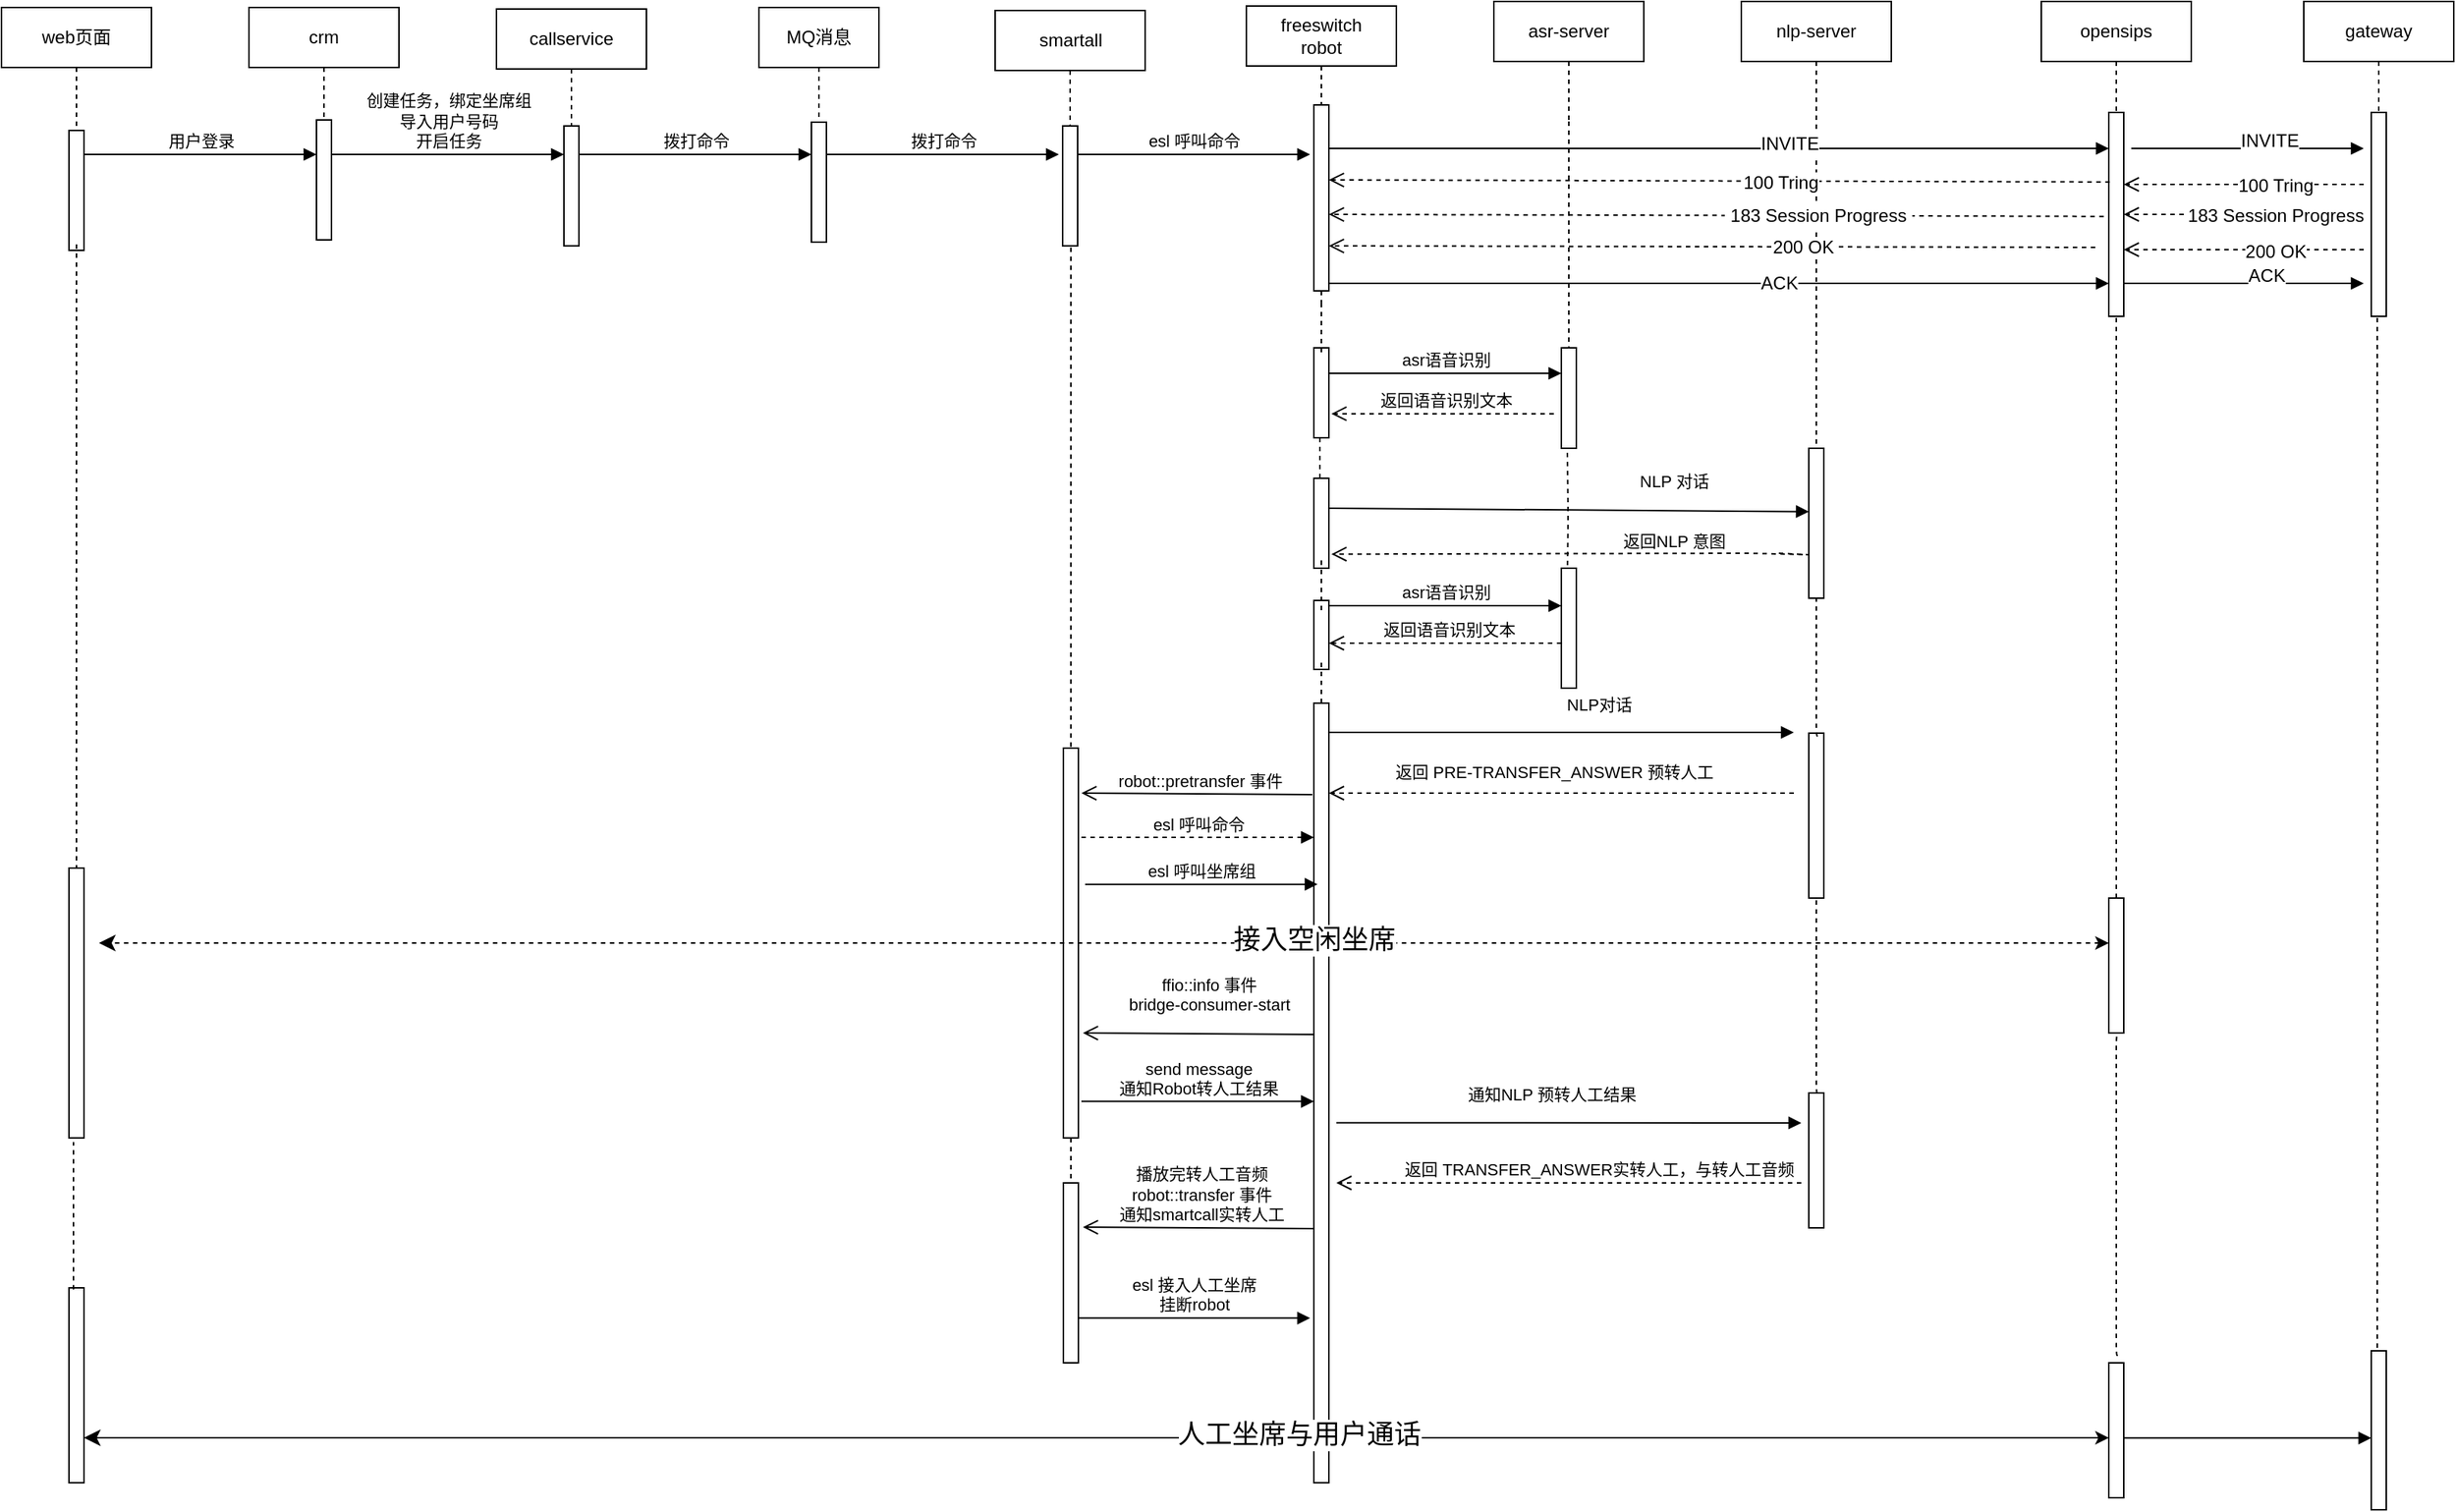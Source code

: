 <mxfile version="10.5.8" type="github"><diagram id="3mgoe-jNPa9EcW9ZpjK1" name="Page-1"><mxGraphModel dx="2095" dy="4619" grid="1" gridSize="10" guides="1" tooltips="1" connect="1" arrows="1" fold="1" page="0" pageScale="1" pageWidth="827" pageHeight="1169" background="none" math="0" shadow="0"><root><mxCell id="0"/><mxCell id="1" parent="0"/><mxCell id="B0qbbdO-0wWLb9-uWsGg-14" value="smartall" style="shape=umlLifeline;perimeter=lifelinePerimeter;whiteSpace=wrap;html=1;container=1;collapsible=0;recursiveResize=0;outlineConnect=0;" parent="1" vertex="1"><mxGeometry x="47.5" y="-3632" width="100" height="80" as="geometry"/></mxCell><mxCell id="B0qbbdO-0wWLb9-uWsGg-15" value="freeswitch&lt;br&gt;robot&lt;br&gt;" style="shape=umlLifeline;perimeter=lifelinePerimeter;whiteSpace=wrap;html=1;container=1;collapsible=0;recursiveResize=0;outlineConnect=0;" parent="1" vertex="1"><mxGeometry x="215" y="-3635" width="100" height="201" as="geometry"/></mxCell><mxCell id="B0qbbdO-0wWLb9-uWsGg-20" value="" style="html=1;points=[];perimeter=orthogonalPerimeter;" parent="B0qbbdO-0wWLb9-uWsGg-15" vertex="1"><mxGeometry x="45" y="66" width="10" height="124" as="geometry"/></mxCell><mxCell id="fr6vxEHx3baNWwD9M7RQ-111" style="edgeStyle=orthogonalEdgeStyle;rounded=0;jumpSize=6;orthogonalLoop=1;jettySize=auto;html=1;shadow=0;dashed=1;startArrow=none;startFill=0;endArrow=none;endFill=0;strokeWidth=1;" edge="1" parent="1" source="B0qbbdO-0wWLb9-uWsGg-16"><mxGeometry relative="1" as="geometry"><mxPoint x="430" y="-3400" as="targetPoint"/></mxGeometry></mxCell><mxCell id="B0qbbdO-0wWLb9-uWsGg-16" value="asr-server" style="shape=umlLifeline;perimeter=lifelinePerimeter;whiteSpace=wrap;html=1;container=1;collapsible=0;recursiveResize=0;outlineConnect=0;" parent="1" vertex="1"><mxGeometry x="380" y="-3638" width="100" height="80" as="geometry"/></mxCell><mxCell id="B0qbbdO-0wWLb9-uWsGg-17" value="callservice" style="shape=umlLifeline;perimeter=lifelinePerimeter;whiteSpace=wrap;html=1;container=1;collapsible=0;recursiveResize=0;outlineConnect=0;" parent="1" vertex="1"><mxGeometry x="-285" y="-3633" width="100" height="80" as="geometry"/></mxCell><mxCell id="B0qbbdO-0wWLb9-uWsGg-18" value="crm" style="shape=umlLifeline;perimeter=lifelinePerimeter;whiteSpace=wrap;html=1;container=1;collapsible=0;recursiveResize=0;outlineConnect=0;" parent="1" vertex="1"><mxGeometry x="-450" y="-3634" width="100" height="80" as="geometry"/></mxCell><mxCell id="B0qbbdO-0wWLb9-uWsGg-19" value="web页面" style="shape=umlLifeline;perimeter=lifelinePerimeter;whiteSpace=wrap;html=1;container=1;collapsible=0;recursiveResize=0;outlineConnect=0;" parent="1" vertex="1"><mxGeometry x="-615" y="-3634" width="100" height="80" as="geometry"/></mxCell><mxCell id="B0qbbdO-0wWLb9-uWsGg-21" value="" style="html=1;points=[];perimeter=orthogonalPerimeter;" parent="1" vertex="1"><mxGeometry x="425" y="-3407" width="10" height="67" as="geometry"/></mxCell><mxCell id="fr6vxEHx3baNWwD9M7RQ-88" style="edgeStyle=orthogonalEdgeStyle;rounded=0;jumpSize=6;orthogonalLoop=1;jettySize=auto;html=1;shadow=0;startArrow=block;startFill=1;endArrow=none;endFill=0;strokeWidth=1;dashed=1;exitX=1.017;exitY=0.908;exitDx=0;exitDy=0;exitPerimeter=0;" edge="1" parent="1" source="B0qbbdO-0wWLb9-uWsGg-22" target="fr6vxEHx3baNWwD9M7RQ-86"><mxGeometry relative="1" as="geometry"><mxPoint x="98" y="-3320" as="sourcePoint"/><Array as="points"><mxPoint x="98" y="-3482"/></Array></mxGeometry></mxCell><mxCell id="B0qbbdO-0wWLb9-uWsGg-22" value="" style="html=1;points=[];perimeter=orthogonalPerimeter;" parent="1" vertex="1"><mxGeometry x="92.5" y="-3555" width="10" height="80" as="geometry"/></mxCell><mxCell id="B0qbbdO-0wWLb9-uWsGg-23" value="" style="html=1;points=[];perimeter=orthogonalPerimeter;" parent="1" vertex="1"><mxGeometry x="-240" y="-3555" width="10" height="80" as="geometry"/></mxCell><mxCell id="B0qbbdO-0wWLb9-uWsGg-24" value="" style="html=1;points=[];perimeter=orthogonalPerimeter;" parent="1" vertex="1"><mxGeometry x="-405" y="-3559" width="10" height="80" as="geometry"/></mxCell><mxCell id="B0qbbdO-0wWLb9-uWsGg-25" value="" style="html=1;points=[];perimeter=orthogonalPerimeter;" parent="1" vertex="1"><mxGeometry x="-570" y="-3552" width="10" height="80" as="geometry"/></mxCell><mxCell id="fr6vxEHx3baNWwD9M7RQ-2" value="用户登录" style="html=1;verticalAlign=bottom;endArrow=block;" edge="1" parent="1"><mxGeometry width="80" relative="1" as="geometry"><mxPoint x="-560" y="-3536" as="sourcePoint"/><mxPoint x="-405" y="-3536" as="targetPoint"/></mxGeometry></mxCell><mxCell id="fr6vxEHx3baNWwD9M7RQ-11" value="MQ消息" style="shape=umlLifeline;perimeter=lifelinePerimeter;whiteSpace=wrap;html=1;container=1;collapsible=0;recursiveResize=0;outlineConnect=0;" vertex="1" parent="1"><mxGeometry x="-110" y="-3634" width="80" height="80" as="geometry"/></mxCell><mxCell id="fr6vxEHx3baNWwD9M7RQ-12" value="" style="html=1;points=[];perimeter=orthogonalPerimeter;" vertex="1" parent="1"><mxGeometry x="-75" y="-3557.5" width="10" height="80" as="geometry"/></mxCell><mxCell id="fr6vxEHx3baNWwD9M7RQ-17" value="创建任务，绑定坐席组&lt;br&gt;导入用户号码&lt;br&gt;开启任务&lt;br&gt;" style="html=1;verticalAlign=bottom;endArrow=block;" edge="1" parent="1"><mxGeometry width="80" relative="1" as="geometry"><mxPoint x="-395" y="-3536" as="sourcePoint"/><mxPoint x="-240" y="-3536" as="targetPoint"/></mxGeometry></mxCell><mxCell id="fr6vxEHx3baNWwD9M7RQ-18" value="拨打命令" style="html=1;verticalAlign=bottom;endArrow=block;" edge="1" parent="1"><mxGeometry width="80" relative="1" as="geometry"><mxPoint x="-230" y="-3536" as="sourcePoint"/><mxPoint x="-75" y="-3536" as="targetPoint"/></mxGeometry></mxCell><mxCell id="fr6vxEHx3baNWwD9M7RQ-20" value="esl 呼叫命令" style="html=1;verticalAlign=bottom;endArrow=block;" edge="1" parent="1"><mxGeometry width="80" relative="1" as="geometry"><mxPoint x="102.5" y="-3536" as="sourcePoint"/><mxPoint x="257.5" y="-3536" as="targetPoint"/></mxGeometry></mxCell><mxCell id="fr6vxEHx3baNWwD9M7RQ-28" value="拨打命令" style="html=1;verticalAlign=bottom;endArrow=block;" edge="1" parent="1"><mxGeometry width="80" relative="1" as="geometry"><mxPoint x="-65" y="-3536" as="sourcePoint"/><mxPoint x="90" y="-3536" as="targetPoint"/></mxGeometry></mxCell><mxCell id="fr6vxEHx3baNWwD9M7RQ-31" value="nlp-server" style="shape=umlLifeline;perimeter=lifelinePerimeter;whiteSpace=wrap;html=1;container=1;collapsible=0;recursiveResize=0;outlineConnect=0;" vertex="1" parent="1"><mxGeometry x="545" y="-3638" width="100" height="298" as="geometry"/></mxCell><mxCell id="fr6vxEHx3baNWwD9M7RQ-32" value="" style="html=1;points=[];perimeter=orthogonalPerimeter;" vertex="1" parent="1"><mxGeometry x="590" y="-3340" width="10" height="100" as="geometry"/></mxCell><mxCell id="fr6vxEHx3baNWwD9M7RQ-36" value="asr语音识别" style="html=1;verticalAlign=bottom;endArrow=block;" edge="1" parent="1"><mxGeometry width="80" relative="1" as="geometry"><mxPoint x="270" y="-3390" as="sourcePoint"/><mxPoint x="425" y="-3390" as="targetPoint"/></mxGeometry></mxCell><mxCell id="fr6vxEHx3baNWwD9M7RQ-38" value="返回语音识别文本" style="html=1;verticalAlign=bottom;endArrow=open;dashed=1;endSize=8;rounded=0;entryX=1.167;entryY=0.733;entryDx=0;entryDy=0;entryPerimeter=0;" edge="1" parent="1" target="fr6vxEHx3baNWwD9M7RQ-112"><mxGeometry x="-0.026" relative="1" as="geometry"><mxPoint x="420" y="-3363" as="sourcePoint"/><mxPoint x="280" y="-3354" as="targetPoint"/><mxPoint as="offset"/></mxGeometry></mxCell><mxCell id="fr6vxEHx3baNWwD9M7RQ-68" value="asr语音识别" style="html=1;verticalAlign=bottom;endArrow=block;" edge="1" parent="1"><mxGeometry width="80" relative="1" as="geometry"><mxPoint x="270" y="-3235" as="sourcePoint"/><mxPoint x="425" y="-3235" as="targetPoint"/></mxGeometry></mxCell><mxCell id="fr6vxEHx3baNWwD9M7RQ-69" value="返回语音识别文本" style="html=1;verticalAlign=bottom;endArrow=open;dashed=1;endSize=8;rounded=0;" edge="1" parent="1"><mxGeometry x="-0.026" relative="1" as="geometry"><mxPoint x="425" y="-3210" as="sourcePoint"/><mxPoint x="270" y="-3210" as="targetPoint"/><mxPoint as="offset"/></mxGeometry></mxCell><mxCell id="fr6vxEHx3baNWwD9M7RQ-70" value="NLP 对话" style="html=1;verticalAlign=bottom;endArrow=block;entryX=0;entryY=0.423;entryDx=0;entryDy=0;entryPerimeter=0;" edge="1" parent="1" target="fr6vxEHx3baNWwD9M7RQ-32"><mxGeometry x="0.437" y="11" width="80" relative="1" as="geometry"><mxPoint x="270" y="-3300" as="sourcePoint"/><mxPoint x="580" y="-3298" as="targetPoint"/><mxPoint as="offset"/></mxGeometry></mxCell><mxCell id="fr6vxEHx3baNWwD9M7RQ-71" value="返回NLP 意图" style="html=1;verticalAlign=bottom;endArrow=open;endSize=8;rounded=0;dashed=1;entryX=1.167;entryY=0.844;entryDx=0;entryDy=0;entryPerimeter=0;" edge="1" parent="1" target="fr6vxEHx3baNWwD9M7RQ-93"><mxGeometry x="-0.349" y="1" relative="1" as="geometry"><mxPoint x="570" y="-3270" as="sourcePoint"/><mxPoint x="280" y="-3270" as="targetPoint"/><Array as="points"><mxPoint x="590" y="-3269"/><mxPoint x="550" y="-3270"/></Array><mxPoint as="offset"/></mxGeometry></mxCell><mxCell id="fr6vxEHx3baNWwD9M7RQ-79" value="" style="edgeStyle=orthogonalEdgeStyle;rounded=1;jumpSize=6;orthogonalLoop=1;jettySize=auto;html=1;shadow=0;dashed=1;startArrow=none;startFill=0;endArrow=none;endFill=0;strokeWidth=1;entryX=0.4;entryY=1.013;entryDx=0;entryDy=0;entryPerimeter=0;" edge="1" parent="1" target="B0qbbdO-0wWLb9-uWsGg-21"><mxGeometry relative="1" as="geometry"><mxPoint x="429" y="-3250" as="sourcePoint"/><mxPoint x="430" y="-3310" as="targetPoint"/></mxGeometry></mxCell><mxCell id="fr6vxEHx3baNWwD9M7RQ-76" value="" style="html=1;points=[];perimeter=orthogonalPerimeter;" vertex="1" parent="1"><mxGeometry x="425" y="-3260" width="10" height="80" as="geometry"/></mxCell><mxCell id="fr6vxEHx3baNWwD9M7RQ-81" value="NLP对话" style="html=1;verticalAlign=bottom;endArrow=block;" edge="1" parent="1"><mxGeometry x="0.161" y="10" width="80" relative="1" as="geometry"><mxPoint x="270" y="-3150.5" as="sourcePoint"/><mxPoint x="580" y="-3150.5" as="targetPoint"/><mxPoint as="offset"/></mxGeometry></mxCell><mxCell id="fr6vxEHx3baNWwD9M7RQ-86" value="" style="html=1;points=[];perimeter=orthogonalPerimeter;" vertex="1" parent="1"><mxGeometry x="93" y="-3140" width="10" height="260" as="geometry"/></mxCell><mxCell id="fr6vxEHx3baNWwD9M7RQ-89" value="robot::pretransfer 事件" style="html=1;verticalAlign=bottom;endArrow=open;endSize=8;rounded=0;entryX=1.3;entryY=0.69;entryDx=0;entryDy=0;entryPerimeter=0;" edge="1" parent="1"><mxGeometry x="-0.026" relative="1" as="geometry"><mxPoint x="259" y="-3109" as="sourcePoint"/><mxPoint x="105" y="-3110" as="targetPoint"/><mxPoint as="offset"/></mxGeometry></mxCell><mxCell id="fr6vxEHx3baNWwD9M7RQ-90" value="esl 呼叫命令" style="html=1;verticalAlign=bottom;endArrow=block;dashed=1;" edge="1" parent="1"><mxGeometry width="80" relative="1" as="geometry"><mxPoint x="105" y="-3080.5" as="sourcePoint"/><mxPoint x="260" y="-3080.5" as="targetPoint"/></mxGeometry></mxCell><mxCell id="fr6vxEHx3baNWwD9M7RQ-93" value="" style="html=1;points=[];perimeter=orthogonalPerimeter;" vertex="1" parent="1"><mxGeometry x="260" y="-3320" width="10" height="60" as="geometry"/></mxCell><mxCell id="fr6vxEHx3baNWwD9M7RQ-95" value="" style="edgeStyle=orthogonalEdgeStyle;rounded=1;jumpSize=6;orthogonalLoop=1;jettySize=auto;html=1;shadow=0;dashed=1;startArrow=none;startFill=0;endArrow=none;endFill=0;strokeWidth=1;" edge="1" parent="1"><mxGeometry relative="1" as="geometry"><mxPoint x="264" y="-3320" as="sourcePoint"/><mxPoint x="264" y="-3347" as="targetPoint"/></mxGeometry></mxCell><mxCell id="fr6vxEHx3baNWwD9M7RQ-96" value="" style="html=1;points=[];perimeter=orthogonalPerimeter;" vertex="1" parent="1"><mxGeometry x="260" y="-3238.5" width="10" height="46" as="geometry"/></mxCell><mxCell id="fr6vxEHx3baNWwD9M7RQ-99" value="" style="edgeStyle=orthogonalEdgeStyle;rounded=1;jumpSize=6;orthogonalLoop=1;jettySize=auto;html=1;shadow=0;dashed=1;startArrow=none;startFill=0;endArrow=none;endFill=0;strokeWidth=1;" edge="1" parent="1"><mxGeometry relative="1" as="geometry"><mxPoint x="265" y="-3232" as="sourcePoint"/><mxPoint x="265" y="-3260" as="targetPoint"/><Array as="points"><mxPoint x="265" y="-3270"/><mxPoint x="265" y="-3270"/></Array></mxGeometry></mxCell><mxCell id="fr6vxEHx3baNWwD9M7RQ-100" value="" style="html=1;points=[];perimeter=orthogonalPerimeter;" vertex="1" parent="1"><mxGeometry x="260" y="-3170" width="10" height="520" as="geometry"/></mxCell><mxCell id="fr6vxEHx3baNWwD9M7RQ-102" value="" style="edgeStyle=orthogonalEdgeStyle;rounded=1;jumpSize=6;orthogonalLoop=1;jettySize=auto;html=1;shadow=0;dashed=1;startArrow=none;startFill=0;endArrow=none;endFill=0;strokeWidth=1;" edge="1" parent="1" source="fr6vxEHx3baNWwD9M7RQ-100"><mxGeometry relative="1" as="geometry"><mxPoint x="265" y="-3169" as="sourcePoint"/><mxPoint x="265" y="-3197" as="targetPoint"/></mxGeometry></mxCell><mxCell id="fr6vxEHx3baNWwD9M7RQ-103" value="返回 PRE-TRANSFER_ANSWER 预转人工&lt;br&gt;" style="html=1;verticalAlign=bottom;endArrow=open;endSize=8;rounded=0;dashed=1;" edge="1" parent="1"><mxGeometry x="0.032" y="-5" relative="1" as="geometry"><mxPoint x="580" y="-3110" as="sourcePoint"/><mxPoint x="270" y="-3110" as="targetPoint"/><mxPoint as="offset"/></mxGeometry></mxCell><mxCell id="fr6vxEHx3baNWwD9M7RQ-105" value="" style="html=1;points=[];perimeter=orthogonalPerimeter;" vertex="1" parent="1"><mxGeometry x="-570" y="-3060" width="10" height="180" as="geometry"/></mxCell><mxCell id="fr6vxEHx3baNWwD9M7RQ-107" style="edgeStyle=orthogonalEdgeStyle;rounded=0;jumpSize=6;orthogonalLoop=1;jettySize=auto;html=1;shadow=0;startArrow=none;startFill=0;endArrow=none;endFill=0;strokeWidth=1;dashed=1;exitX=0.5;exitY=0.95;exitDx=0;exitDy=0;exitPerimeter=0;" edge="1" parent="1" source="B0qbbdO-0wWLb9-uWsGg-25" target="fr6vxEHx3baNWwD9M7RQ-105"><mxGeometry relative="1" as="geometry"><mxPoint x="-565" y="-3267.5" as="sourcePoint"/><mxPoint x="-565" y="-3107.5" as="targetPoint"/><Array as="points"/></mxGeometry></mxCell><mxCell id="fr6vxEHx3baNWwD9M7RQ-108" value="esl 呼叫坐席组" style="html=1;verticalAlign=bottom;endArrow=block;" edge="1" parent="1"><mxGeometry width="80" relative="1" as="geometry"><mxPoint x="107.5" y="-3049.167" as="sourcePoint"/><mxPoint x="262.5" y="-3049.167" as="targetPoint"/></mxGeometry></mxCell><mxCell id="fr6vxEHx3baNWwD9M7RQ-109" value="opensips" style="shape=umlLifeline;perimeter=lifelinePerimeter;whiteSpace=wrap;html=1;container=1;collapsible=0;recursiveResize=0;outlineConnect=0;" vertex="1" parent="1"><mxGeometry x="745" y="-3638" width="100" height="210" as="geometry"/></mxCell><mxCell id="fr6vxEHx3baNWwD9M7RQ-110" value="" style="html=1;points=[];perimeter=orthogonalPerimeter;" vertex="1" parent="fr6vxEHx3baNWwD9M7RQ-109"><mxGeometry x="45" y="74" width="10" height="136" as="geometry"/></mxCell><mxCell id="fr6vxEHx3baNWwD9M7RQ-112" value="" style="html=1;points=[];perimeter=orthogonalPerimeter;" vertex="1" parent="1"><mxGeometry x="260" y="-3407" width="10" height="60" as="geometry"/></mxCell><mxCell id="fr6vxEHx3baNWwD9M7RQ-113" value="" style="html=1;verticalAlign=bottom;endArrow=block;" edge="1" parent="1"><mxGeometry x="0.038" y="10" width="80" relative="1" as="geometry"><mxPoint x="270" y="-3540" as="sourcePoint"/><mxPoint x="790" y="-3540" as="targetPoint"/><mxPoint as="offset"/></mxGeometry></mxCell><mxCell id="fr6vxEHx3baNWwD9M7RQ-122" value="INVITE" style="text;html=1;resizable=0;points=[];align=center;verticalAlign=middle;labelBackgroundColor=#ffffff;" vertex="1" connectable="0" parent="fr6vxEHx3baNWwD9M7RQ-113"><mxGeometry x="0.179" y="3" relative="1" as="geometry"><mxPoint as="offset"/></mxGeometry></mxCell><mxCell id="fr6vxEHx3baNWwD9M7RQ-116" value="" style="html=1;verticalAlign=bottom;endArrow=open;dashed=1;endSize=8;rounded=0;exitX=0.067;exitY=0.341;exitDx=0;exitDy=0;exitPerimeter=0;" edge="1" parent="1" source="fr6vxEHx3baNWwD9M7RQ-110"><mxGeometry x="-0.026" relative="1" as="geometry"><mxPoint x="780" y="-3519" as="sourcePoint"/><mxPoint x="270" y="-3519" as="targetPoint"/><mxPoint as="offset"/></mxGeometry></mxCell><mxCell id="fr6vxEHx3baNWwD9M7RQ-123" value="100 Tring" style="text;html=1;resizable=0;points=[];align=center;verticalAlign=middle;labelBackgroundColor=#ffffff;" vertex="1" connectable="0" parent="fr6vxEHx3baNWwD9M7RQ-116"><mxGeometry x="-0.659" y="1" relative="1" as="geometry"><mxPoint x="-131" as="offset"/></mxGeometry></mxCell><mxCell id="fr6vxEHx3baNWwD9M7RQ-118" value="" style="html=1;verticalAlign=bottom;endArrow=open;dashed=1;endSize=8;rounded=0;exitX=-0.333;exitY=0.51;exitDx=0;exitDy=0;exitPerimeter=0;" edge="1" parent="1" source="fr6vxEHx3baNWwD9M7RQ-110"><mxGeometry x="-0.026" relative="1" as="geometry"><mxPoint x="781" y="-3495.5" as="sourcePoint"/><mxPoint x="270" y="-3496" as="targetPoint"/><mxPoint as="offset"/></mxGeometry></mxCell><mxCell id="fr6vxEHx3baNWwD9M7RQ-125" value="&amp;nbsp;183 Session Progress&amp;nbsp;" style="text;html=1;resizable=0;points=[];align=center;verticalAlign=middle;labelBackgroundColor=#ffffff;" vertex="1" connectable="0" parent="fr6vxEHx3baNWwD9M7RQ-118"><mxGeometry x="-0.425" y="1" relative="1" as="geometry"><mxPoint x="-42" y="-1" as="offset"/></mxGeometry></mxCell><mxCell id="fr6vxEHx3baNWwD9M7RQ-119" value="" style="html=1;verticalAlign=bottom;endArrow=open;dashed=1;endSize=8;rounded=0;exitX=-0.367;exitY=0.503;exitDx=0;exitDy=0;exitPerimeter=0;" edge="1" parent="1"><mxGeometry x="-0.026" relative="1" as="geometry"><mxPoint x="781" y="-3474" as="sourcePoint"/><mxPoint x="270" y="-3475" as="targetPoint"/><mxPoint as="offset"/></mxGeometry></mxCell><mxCell id="fr6vxEHx3baNWwD9M7RQ-126" value="200 OK" style="text;html=1;resizable=0;points=[];align=center;verticalAlign=middle;labelBackgroundColor=#ffffff;" vertex="1" connectable="0" parent="fr6vxEHx3baNWwD9M7RQ-119"><mxGeometry x="-0.545" y="1" relative="1" as="geometry"><mxPoint x="-79" y="-1.5" as="offset"/></mxGeometry></mxCell><mxCell id="fr6vxEHx3baNWwD9M7RQ-120" value="" style="html=1;verticalAlign=bottom;endArrow=block;" edge="1" parent="1"><mxGeometry x="0.115" y="10" width="80" relative="1" as="geometry"><mxPoint x="270" y="-3450" as="sourcePoint"/><mxPoint x="790" y="-3450" as="targetPoint"/><mxPoint as="offset"/></mxGeometry></mxCell><mxCell id="fr6vxEHx3baNWwD9M7RQ-127" value="ACK" style="text;html=1;resizable=0;points=[];align=center;verticalAlign=middle;labelBackgroundColor=#ffffff;" vertex="1" connectable="0" parent="fr6vxEHx3baNWwD9M7RQ-120"><mxGeometry x="0.518" y="-1" relative="1" as="geometry"><mxPoint x="-95" y="-1" as="offset"/></mxGeometry></mxCell><mxCell id="fr6vxEHx3baNWwD9M7RQ-131" value="" style="edgeStyle=orthogonalEdgeStyle;rounded=1;jumpSize=6;orthogonalLoop=1;jettySize=auto;html=1;shadow=0;dashed=1;startArrow=none;startFill=0;endArrow=none;endFill=0;strokeWidth=1;" edge="1" parent="1"><mxGeometry relative="1" as="geometry"><mxPoint x="265" y="-3404" as="sourcePoint"/><mxPoint x="265" y="-3438" as="targetPoint"/></mxGeometry></mxCell><mxCell id="fr6vxEHx3baNWwD9M7RQ-134" value="" style="html=1;points=[];perimeter=orthogonalPerimeter;" vertex="1" parent="1"><mxGeometry x="590" y="-3150" width="10" height="110" as="geometry"/></mxCell><mxCell id="fr6vxEHx3baNWwD9M7RQ-137" value="" style="edgeStyle=orthogonalEdgeStyle;rounded=1;jumpSize=6;orthogonalLoop=1;jettySize=auto;html=1;shadow=0;dashed=1;startArrow=none;startFill=0;endArrow=none;endFill=0;strokeWidth=1;exitX=0.6;exitY=0.017;exitDx=0;exitDy=0;exitPerimeter=0;" edge="1" parent="1" source="fr6vxEHx3baNWwD9M7RQ-134" target="fr6vxEHx3baNWwD9M7RQ-32"><mxGeometry relative="1" as="geometry"><mxPoint x="594" y="-3180" as="sourcePoint"/><mxPoint x="594" y="-3218.5" as="targetPoint"/><Array as="points"><mxPoint x="595" y="-3148"/></Array></mxGeometry></mxCell><mxCell id="fr6vxEHx3baNWwD9M7RQ-149" value="" style="html=1;points=[];perimeter=orthogonalPerimeter;" vertex="1" parent="1"><mxGeometry x="790" y="-3040" width="10" height="90" as="geometry"/></mxCell><mxCell id="fr6vxEHx3baNWwD9M7RQ-153" value="" style="edgeStyle=orthogonalEdgeStyle;rounded=0;jumpSize=6;orthogonalLoop=1;jettySize=auto;html=1;shadow=0;dashed=1;startArrow=none;startFill=0;endArrow=none;endFill=0;strokeWidth=1;" edge="1" parent="1" source="fr6vxEHx3baNWwD9M7RQ-149"><mxGeometry relative="1" as="geometry"><mxPoint x="795" y="-3108" as="sourcePoint"/><mxPoint x="795" y="-3428" as="targetPoint"/><Array as="points"/></mxGeometry></mxCell><mxCell id="fr6vxEHx3baNWwD9M7RQ-158" value="" style="html=1;verticalAlign=bottom;endArrow=classic;endSize=8;rounded=0;dashed=1;endFill=1;startArrow=classic;startFill=1;" edge="1" parent="1"><mxGeometry x="-0.651" y="-5" relative="1" as="geometry"><mxPoint x="790" y="-3010" as="sourcePoint"/><mxPoint x="-550" y="-3010" as="targetPoint"/><Array as="points"><mxPoint x="390" y="-3010"/><mxPoint x="-550" y="-3010"/></Array><mxPoint as="offset"/></mxGeometry></mxCell><mxCell id="fr6vxEHx3baNWwD9M7RQ-164" value="&lt;font style=&quot;font-size: 18px&quot;&gt;接入空闲坐席&lt;/font&gt;" style="text;html=1;resizable=0;points=[];align=center;verticalAlign=middle;labelBackgroundColor=#ffffff;" vertex="1" connectable="0" parent="fr6vxEHx3baNWwD9M7RQ-158"><mxGeometry x="1" y="810" relative="1" as="geometry"><mxPoint x="810" y="-2" as="offset"/></mxGeometry></mxCell><mxCell id="fr6vxEHx3baNWwD9M7RQ-165" value="ffio::info 事件&lt;br&gt;bridge-consumer-start&lt;br&gt;" style="html=1;verticalAlign=bottom;endArrow=open;endSize=8;rounded=0;entryX=1.3;entryY=0.69;entryDx=0;entryDy=0;entryPerimeter=0;" edge="1" parent="1"><mxGeometry x="-0.09" y="-11" relative="1" as="geometry"><mxPoint x="260" y="-2949" as="sourcePoint"/><mxPoint x="106" y="-2950" as="targetPoint"/><mxPoint as="offset"/></mxGeometry></mxCell><mxCell id="fr6vxEHx3baNWwD9M7RQ-166" value="send message&lt;br&gt;通知Robot转人工结果&lt;br&gt;" style="html=1;verticalAlign=bottom;endArrow=block;" edge="1" parent="1"><mxGeometry width="80" relative="1" as="geometry"><mxPoint x="105" y="-2904.333" as="sourcePoint"/><mxPoint x="260" y="-2904.333" as="targetPoint"/></mxGeometry></mxCell><mxCell id="fr6vxEHx3baNWwD9M7RQ-170" value="" style="html=1;points=[];perimeter=orthogonalPerimeter;" vertex="1" parent="1"><mxGeometry x="590" y="-2910" width="10" height="90" as="geometry"/></mxCell><mxCell id="fr6vxEHx3baNWwD9M7RQ-172" value="" style="edgeStyle=orthogonalEdgeStyle;rounded=1;jumpSize=6;orthogonalLoop=1;jettySize=auto;html=1;shadow=0;dashed=1;startArrow=none;startFill=0;endArrow=none;endFill=0;strokeWidth=1;exitX=0.6;exitY=0.017;exitDx=0;exitDy=0;exitPerimeter=0;" edge="1" parent="1" target="fr6vxEHx3baNWwD9M7RQ-134"><mxGeometry relative="1" as="geometry"><mxPoint x="596" y="-2910" as="sourcePoint"/><mxPoint x="595" y="-3002" as="targetPoint"/><Array as="points"><mxPoint x="595" y="-2910"/></Array></mxGeometry></mxCell><mxCell id="fr6vxEHx3baNWwD9M7RQ-173" value="通知NLP 预转人工结果&amp;nbsp;" style="html=1;verticalAlign=bottom;endArrow=block;" edge="1" parent="1"><mxGeometry x="-0.065" y="10" width="80" relative="1" as="geometry"><mxPoint x="275" y="-2890.167" as="sourcePoint"/><mxPoint x="585" y="-2890" as="targetPoint"/><mxPoint as="offset"/></mxGeometry></mxCell><mxCell id="fr6vxEHx3baNWwD9M7RQ-174" value="&lt;span&gt;返回 TRANSFER_ANSWER实转人工，与转人工音频&lt;br&gt;&lt;/span&gt;" style="html=1;verticalAlign=bottom;endArrow=open;endSize=8;rounded=0;dashed=1;" edge="1" parent="1"><mxGeometry x="-0.129" relative="1" as="geometry"><mxPoint x="585" y="-2850" as="sourcePoint"/><mxPoint x="275" y="-2850" as="targetPoint"/><mxPoint as="offset"/></mxGeometry></mxCell><mxCell id="fr6vxEHx3baNWwD9M7RQ-179" value="播放完转人工音频&lt;br&gt;robot::transfer 事件&lt;br&gt;通知smartcall实转人工&lt;br&gt;" style="html=1;verticalAlign=bottom;endArrow=open;endSize=8;rounded=0;entryX=1.3;entryY=0.69;entryDx=0;entryDy=0;entryPerimeter=0;" edge="1" parent="1"><mxGeometry x="-0.026" relative="1" as="geometry"><mxPoint x="260" y="-2819.5" as="sourcePoint"/><mxPoint x="106" y="-2820.5" as="targetPoint"/><mxPoint as="offset"/></mxGeometry></mxCell><mxCell id="fr6vxEHx3baNWwD9M7RQ-180" value="" style="html=1;points=[];perimeter=orthogonalPerimeter;" vertex="1" parent="1"><mxGeometry x="93" y="-2850" width="10" height="120" as="geometry"/></mxCell><mxCell id="fr6vxEHx3baNWwD9M7RQ-183" value="esl 接入人工坐席&lt;br&gt;挂断robot&lt;br&gt;" style="html=1;verticalAlign=bottom;endArrow=block;" edge="1" parent="1"><mxGeometry width="80" relative="1" as="geometry"><mxPoint x="102.5" y="-2759.833" as="sourcePoint"/><mxPoint x="257.5" y="-2759.833" as="targetPoint"/></mxGeometry></mxCell><mxCell id="fr6vxEHx3baNWwD9M7RQ-184" value="" style="html=1;points=[];perimeter=orthogonalPerimeter;" vertex="1" parent="1"><mxGeometry x="-570" y="-2780" width="10" height="130" as="geometry"/></mxCell><mxCell id="fr6vxEHx3baNWwD9M7RQ-185" value="" style="edgeStyle=orthogonalEdgeStyle;rounded=1;jumpSize=6;orthogonalLoop=1;jettySize=auto;html=1;shadow=0;dashed=1;startArrow=none;startFill=0;endArrow=none;endFill=0;strokeWidth=1;" edge="1" parent="1"><mxGeometry relative="1" as="geometry"><mxPoint x="98" y="-2853" as="sourcePoint"/><mxPoint x="98" y="-2880" as="targetPoint"/></mxGeometry></mxCell><mxCell id="fr6vxEHx3baNWwD9M7RQ-186" value="" style="edgeStyle=orthogonalEdgeStyle;rounded=1;jumpSize=6;orthogonalLoop=1;jettySize=auto;html=1;shadow=0;dashed=1;startArrow=none;startFill=0;endArrow=none;endFill=0;strokeWidth=1;entryX=0.3;entryY=1.015;entryDx=0;entryDy=0;entryPerimeter=0;exitX=0.3;exitY=0.009;exitDx=0;exitDy=0;exitPerimeter=0;" edge="1" parent="1" source="fr6vxEHx3baNWwD9M7RQ-184" target="fr6vxEHx3baNWwD9M7RQ-105"><mxGeometry relative="1" as="geometry"><mxPoint x="-565" y="-2806.5" as="sourcePoint"/><mxPoint x="-565" y="-2833.5" as="targetPoint"/><Array as="points"/></mxGeometry></mxCell><mxCell id="fr6vxEHx3baNWwD9M7RQ-187" value="" style="html=1;verticalAlign=bottom;endArrow=classic;endSize=8;rounded=0;endFill=1;startArrow=classic;startFill=1;exitX=0;exitY=0.556;exitDx=0;exitDy=0;exitPerimeter=0;" edge="1" parent="1" source="fr6vxEHx3baNWwD9M7RQ-189"><mxGeometry x="-0.651" y="-5" relative="1" as="geometry"><mxPoint x="780" y="-2680" as="sourcePoint"/><mxPoint x="-560" y="-2680" as="targetPoint"/><Array as="points"><mxPoint x="380" y="-2680"/><mxPoint x="-560" y="-2680"/></Array><mxPoint as="offset"/></mxGeometry></mxCell><mxCell id="fr6vxEHx3baNWwD9M7RQ-188" value="&lt;font style=&quot;font-size: 18px&quot;&gt;人工坐席与用户通话&lt;/font&gt;" style="text;html=1;resizable=0;points=[];align=center;verticalAlign=middle;labelBackgroundColor=#ffffff;" vertex="1" connectable="0" parent="fr6vxEHx3baNWwD9M7RQ-187"><mxGeometry x="1" y="810" relative="1" as="geometry"><mxPoint x="810" y="-2" as="offset"/></mxGeometry></mxCell><mxCell id="fr6vxEHx3baNWwD9M7RQ-189" value="" style="html=1;points=[];perimeter=orthogonalPerimeter;" vertex="1" parent="1"><mxGeometry x="790" y="-2730" width="10" height="90" as="geometry"/></mxCell><mxCell id="fr6vxEHx3baNWwD9M7RQ-190" value="" style="edgeStyle=orthogonalEdgeStyle;rounded=1;jumpSize=6;orthogonalLoop=1;jettySize=auto;html=1;shadow=0;dashed=1;startArrow=none;startFill=0;endArrow=none;endFill=0;strokeWidth=1;exitX=0.6;exitY=0.017;exitDx=0;exitDy=0;exitPerimeter=0;entryX=0.667;entryY=1.007;entryDx=0;entryDy=0;entryPerimeter=0;" edge="1" parent="1" target="fr6vxEHx3baNWwD9M7RQ-149"><mxGeometry relative="1" as="geometry"><mxPoint x="796" y="-2735" as="sourcePoint"/><mxPoint x="795" y="-2865" as="targetPoint"/><Array as="points"><mxPoint x="795" y="-2735"/><mxPoint x="795" y="-2949"/></Array></mxGeometry></mxCell><mxCell id="fr6vxEHx3baNWwD9M7RQ-191" value="gateway" style="shape=umlLifeline;perimeter=lifelinePerimeter;whiteSpace=wrap;html=1;container=1;collapsible=0;recursiveResize=0;outlineConnect=0;" vertex="1" parent="1"><mxGeometry x="920" y="-3638" width="100" height="210" as="geometry"/></mxCell><mxCell id="fr6vxEHx3baNWwD9M7RQ-192" value="" style="html=1;points=[];perimeter=orthogonalPerimeter;" vertex="1" parent="fr6vxEHx3baNWwD9M7RQ-191"><mxGeometry x="45" y="74" width="10" height="136" as="geometry"/></mxCell><mxCell id="fr6vxEHx3baNWwD9M7RQ-193" value="" style="html=1;verticalAlign=bottom;endArrow=block;" edge="1" parent="1"><mxGeometry width="80" relative="1" as="geometry"><mxPoint x="805" y="-3540" as="sourcePoint"/><mxPoint x="960" y="-3540" as="targetPoint"/></mxGeometry></mxCell><mxCell id="fr6vxEHx3baNWwD9M7RQ-194" value="INVITE" style="text;html=1;resizable=0;points=[];align=center;verticalAlign=middle;labelBackgroundColor=#ffffff;" vertex="1" connectable="0" parent="fr6vxEHx3baNWwD9M7RQ-193"><mxGeometry x="0.183" y="5" relative="1" as="geometry"><mxPoint as="offset"/></mxGeometry></mxCell><mxCell id="fr6vxEHx3baNWwD9M7RQ-195" value="" style="html=1;verticalAlign=bottom;endArrow=open;dashed=1;endSize=8;rounded=0;entryX=1.167;entryY=0.733;entryDx=0;entryDy=0;entryPerimeter=0;" edge="1" parent="1"><mxGeometry x="-0.026" relative="1" as="geometry"><mxPoint x="960" y="-3516" as="sourcePoint"/><mxPoint x="800" y="-3516" as="targetPoint"/><mxPoint as="offset"/></mxGeometry></mxCell><mxCell id="fr6vxEHx3baNWwD9M7RQ-196" value="100 Tring" style="text;html=1;resizable=0;points=[];align=center;verticalAlign=middle;labelBackgroundColor=#ffffff;" vertex="1" connectable="0" parent="fr6vxEHx3baNWwD9M7RQ-195"><mxGeometry x="-0.258" y="1" relative="1" as="geometry"><mxPoint as="offset"/></mxGeometry></mxCell><mxCell id="fr6vxEHx3baNWwD9M7RQ-197" value="" style="html=1;verticalAlign=bottom;endArrow=open;dashed=1;endSize=8;rounded=0;entryX=1.167;entryY=0.733;entryDx=0;entryDy=0;entryPerimeter=0;" edge="1" parent="1"><mxGeometry x="-0.026" relative="1" as="geometry"><mxPoint x="960" y="-3496" as="sourcePoint"/><mxPoint x="800" y="-3496" as="targetPoint"/><mxPoint as="offset"/></mxGeometry></mxCell><mxCell id="fr6vxEHx3baNWwD9M7RQ-198" value="183 Session Progress" style="text;html=1;resizable=0;points=[];align=center;verticalAlign=middle;labelBackgroundColor=#ffffff;" vertex="1" connectable="0" parent="fr6vxEHx3baNWwD9M7RQ-197"><mxGeometry x="-0.258" y="1" relative="1" as="geometry"><mxPoint as="offset"/></mxGeometry></mxCell><mxCell id="fr6vxEHx3baNWwD9M7RQ-199" value="" style="html=1;verticalAlign=bottom;endArrow=open;dashed=1;endSize=8;rounded=0;entryX=1.167;entryY=0.733;entryDx=0;entryDy=0;entryPerimeter=0;" edge="1" parent="1"><mxGeometry x="-0.026" relative="1" as="geometry"><mxPoint x="960" y="-3472.5" as="sourcePoint"/><mxPoint x="800" y="-3472.5" as="targetPoint"/><mxPoint as="offset"/></mxGeometry></mxCell><mxCell id="fr6vxEHx3baNWwD9M7RQ-200" value="200 OK" style="text;html=1;resizable=0;points=[];align=center;verticalAlign=middle;labelBackgroundColor=#ffffff;" vertex="1" connectable="0" parent="fr6vxEHx3baNWwD9M7RQ-199"><mxGeometry x="-0.258" y="1" relative="1" as="geometry"><mxPoint as="offset"/></mxGeometry></mxCell><mxCell id="fr6vxEHx3baNWwD9M7RQ-204" value="" style="html=1;verticalAlign=bottom;endArrow=block;" edge="1" parent="1"><mxGeometry width="80" relative="1" as="geometry"><mxPoint x="800" y="-3450" as="sourcePoint"/><mxPoint x="960" y="-3450" as="targetPoint"/></mxGeometry></mxCell><mxCell id="fr6vxEHx3baNWwD9M7RQ-205" value="ACK" style="text;html=1;resizable=0;points=[];align=center;verticalAlign=middle;labelBackgroundColor=#ffffff;" vertex="1" connectable="0" parent="fr6vxEHx3baNWwD9M7RQ-204"><mxGeometry x="0.183" y="5" relative="1" as="geometry"><mxPoint as="offset"/></mxGeometry></mxCell><mxCell id="fr6vxEHx3baNWwD9M7RQ-207" value="" style="html=1;points=[];perimeter=orthogonalPerimeter;" vertex="1" parent="1"><mxGeometry x="965" y="-2738" width="10" height="106" as="geometry"/></mxCell><mxCell id="fr6vxEHx3baNWwD9M7RQ-208" value="" style="edgeStyle=orthogonalEdgeStyle;rounded=0;jumpSize=6;orthogonalLoop=1;jettySize=auto;html=1;shadow=0;dashed=1;startArrow=none;startFill=0;endArrow=none;endFill=0;strokeWidth=1;exitX=0.4;exitY=-0.019;exitDx=0;exitDy=0;exitPerimeter=0;" edge="1" parent="1" source="fr6vxEHx3baNWwD9M7RQ-207"><mxGeometry relative="1" as="geometry"><mxPoint x="969" y="-3040" as="sourcePoint"/><mxPoint x="969" y="-3428" as="targetPoint"/><Array as="points"/></mxGeometry></mxCell><mxCell id="fr6vxEHx3baNWwD9M7RQ-209" value="" style="html=1;verticalAlign=bottom;endArrow=block;" edge="1" parent="1" source="fr6vxEHx3baNWwD9M7RQ-189"><mxGeometry width="80" relative="1" as="geometry"><mxPoint x="810" y="-2679.833" as="sourcePoint"/><mxPoint x="965" y="-2679.833" as="targetPoint"/></mxGeometry></mxCell></root></mxGraphModel></diagram></mxfile>